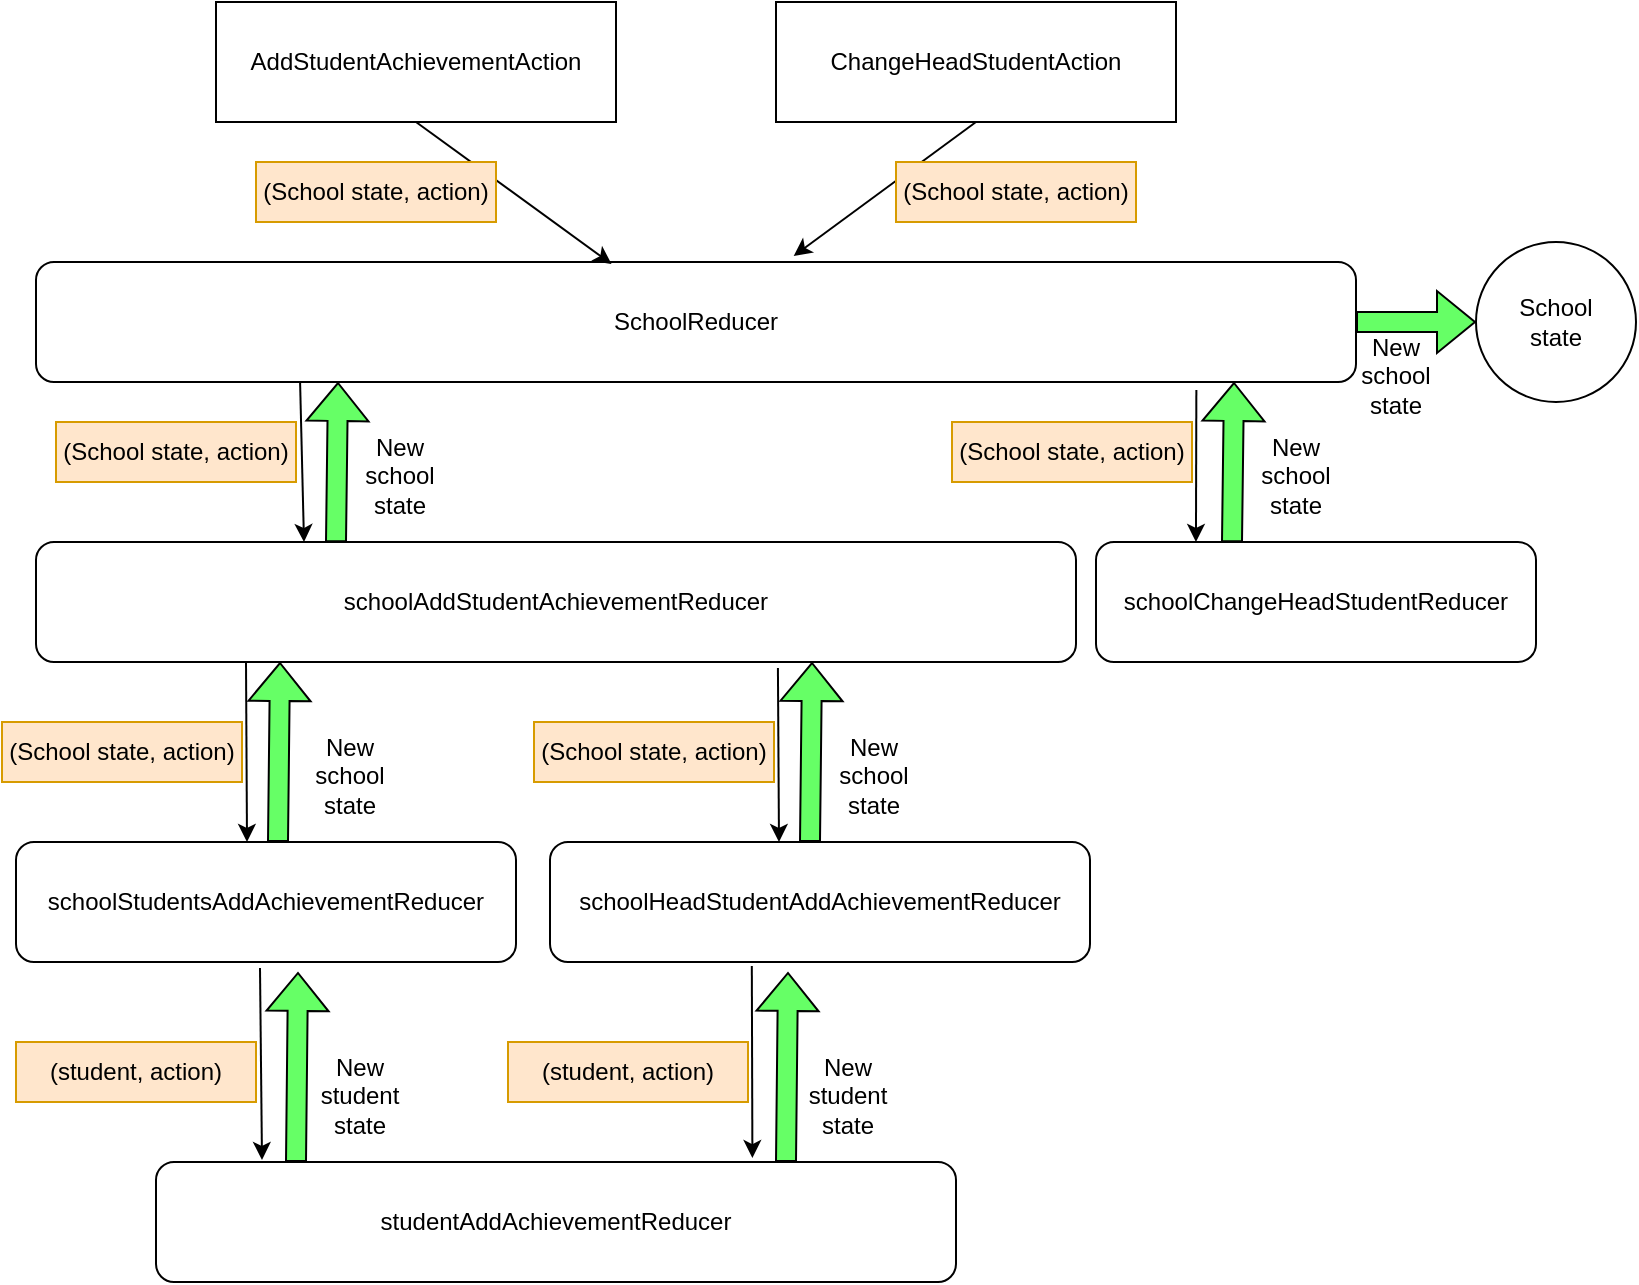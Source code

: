 <mxfile version="16.0.0" type="device"><diagram id="ps7R-D0JVcZGp2e0JeaQ" name="Page-1"><mxGraphModel dx="1102" dy="865" grid="1" gridSize="10" guides="1" tooltips="1" connect="1" arrows="1" fold="1" page="1" pageScale="1" pageWidth="827" pageHeight="1169" math="0" shadow="0"><root><mxCell id="0"/><mxCell id="1" parent="0"/><mxCell id="hPYUTdFUE72_GOHaeVzw-1" value="AddStudentAchievementAction" style="rounded=0;whiteSpace=wrap;html=1;" parent="1" vertex="1"><mxGeometry x="110" y="20" width="200" height="60" as="geometry"/></mxCell><mxCell id="hPYUTdFUE72_GOHaeVzw-2" value="ChangeHeadStudentAction" style="rounded=0;whiteSpace=wrap;html=1;" parent="1" vertex="1"><mxGeometry x="390" y="20" width="200" height="60" as="geometry"/></mxCell><mxCell id="hPYUTdFUE72_GOHaeVzw-3" value="SchoolReducer" style="rounded=1;whiteSpace=wrap;html=1;" parent="1" vertex="1"><mxGeometry x="20" y="150" width="660" height="60" as="geometry"/></mxCell><mxCell id="hPYUTdFUE72_GOHaeVzw-4" value="" style="endArrow=classic;html=1;rounded=0;exitX=0.5;exitY=1;exitDx=0;exitDy=0;entryX=0.436;entryY=0.017;entryDx=0;entryDy=0;entryPerimeter=0;" parent="1" source="hPYUTdFUE72_GOHaeVzw-1" target="hPYUTdFUE72_GOHaeVzw-3" edge="1"><mxGeometry width="50" height="50" relative="1" as="geometry"><mxPoint x="275" y="160" as="sourcePoint"/><mxPoint x="325" y="110" as="targetPoint"/></mxGeometry></mxCell><mxCell id="hPYUTdFUE72_GOHaeVzw-5" value="" style="endArrow=classic;html=1;rounded=0;exitX=0.5;exitY=1;exitDx=0;exitDy=0;entryX=0.574;entryY=-0.05;entryDx=0;entryDy=0;entryPerimeter=0;" parent="1" source="hPYUTdFUE72_GOHaeVzw-2" target="hPYUTdFUE72_GOHaeVzw-3" edge="1"><mxGeometry width="50" height="50" relative="1" as="geometry"><mxPoint x="565" y="180" as="sourcePoint"/><mxPoint x="615" y="130" as="targetPoint"/></mxGeometry></mxCell><mxCell id="hPYUTdFUE72_GOHaeVzw-7" value="schoolAddStudentAchievementReducer" style="rounded=1;whiteSpace=wrap;html=1;" parent="1" vertex="1"><mxGeometry x="20" y="290" width="520" height="60" as="geometry"/></mxCell><mxCell id="hPYUTdFUE72_GOHaeVzw-8" value="schoolChangeHeadStudentReducer" style="rounded=1;whiteSpace=wrap;html=1;" parent="1" vertex="1"><mxGeometry x="550" y="290" width="220" height="60" as="geometry"/></mxCell><mxCell id="hPYUTdFUE72_GOHaeVzw-9" value="schoolHeadStudentAddAchievementReducer" style="rounded=1;whiteSpace=wrap;html=1;" parent="1" vertex="1"><mxGeometry x="277" y="440" width="270" height="60" as="geometry"/></mxCell><mxCell id="hPYUTdFUE72_GOHaeVzw-10" value="schoolStudentsAddAchievementReducer" style="rounded=1;whiteSpace=wrap;html=1;" parent="1" vertex="1"><mxGeometry x="10" y="440" width="250" height="60" as="geometry"/></mxCell><mxCell id="uPmHJJueKN7ImZp7lYt5-1" value="" style="endArrow=classic;html=1;rounded=0;exitX=0.194;exitY=1;exitDx=0;exitDy=0;entryX=0.25;entryY=0;entryDx=0;entryDy=0;startArrow=none;startFill=0;exitPerimeter=0;" edge="1" parent="1"><mxGeometry width="50" height="50" relative="1" as="geometry"><mxPoint x="152.04" y="210" as="sourcePoint"/><mxPoint x="154.0" y="290" as="targetPoint"/></mxGeometry></mxCell><mxCell id="uPmHJJueKN7ImZp7lYt5-2" value="" style="endArrow=classic;html=1;rounded=0;entryX=0.209;entryY=0;entryDx=0;entryDy=0;startArrow=none;startFill=0;entryPerimeter=0;exitX=0.873;exitY=1.067;exitDx=0;exitDy=0;exitPerimeter=0;" edge="1" parent="1"><mxGeometry width="50" height="50" relative="1" as="geometry"><mxPoint x="600.18" y="214.02" as="sourcePoint"/><mxPoint x="599.98" y="290" as="targetPoint"/></mxGeometry></mxCell><mxCell id="uPmHJJueKN7ImZp7lYt5-3" value="" style="endArrow=classic;html=1;rounded=0;entryX=0.25;entryY=0;entryDx=0;entryDy=0;exitX=0.1;exitY=1;exitDx=0;exitDy=0;startArrow=none;startFill=0;exitPerimeter=0;" edge="1" parent="1"><mxGeometry width="50" height="50" relative="1" as="geometry"><mxPoint x="125" y="350" as="sourcePoint"/><mxPoint x="125.5" y="440" as="targetPoint"/></mxGeometry></mxCell><mxCell id="uPmHJJueKN7ImZp7lYt5-5" value="" style="endArrow=classic;html=1;rounded=0;entryX=0.25;entryY=0;entryDx=0;entryDy=0;startArrow=none;startFill=0;exitX=0.623;exitY=1.05;exitDx=0;exitDy=0;exitPerimeter=0;" edge="1" parent="1"><mxGeometry width="50" height="50" relative="1" as="geometry"><mxPoint x="390.96" y="353" as="sourcePoint"/><mxPoint x="391.5" y="440" as="targetPoint"/></mxGeometry></mxCell><mxCell id="uPmHJJueKN7ImZp7lYt5-8" value="School&lt;br&gt;state" style="ellipse;whiteSpace=wrap;html=1;aspect=fixed;" vertex="1" parent="1"><mxGeometry x="740" y="140" width="80" height="80" as="geometry"/></mxCell><mxCell id="uPmHJJueKN7ImZp7lYt5-10" value="studentAddAchievementReducer" style="rounded=1;whiteSpace=wrap;html=1;" vertex="1" parent="1"><mxGeometry x="80" y="600" width="400" height="60" as="geometry"/></mxCell><mxCell id="uPmHJJueKN7ImZp7lYt5-11" value="" style="endArrow=classic;html=1;rounded=0;entryX=0.08;entryY=-0.017;entryDx=0;entryDy=0;exitX=0.404;exitY=1.05;exitDx=0;exitDy=0;startArrow=none;startFill=0;exitPerimeter=0;entryPerimeter=0;" edge="1" parent="1"><mxGeometry width="50" height="50" relative="1" as="geometry"><mxPoint x="132" y="503" as="sourcePoint"/><mxPoint x="133" y="598.98" as="targetPoint"/></mxGeometry></mxCell><mxCell id="uPmHJJueKN7ImZp7lYt5-12" value="" style="endArrow=classic;html=1;rounded=0;exitX=0.133;exitY=1.033;exitDx=0;exitDy=0;startArrow=none;startFill=0;entryX=0.583;entryY=-0.033;entryDx=0;entryDy=0;entryPerimeter=0;exitPerimeter=0;" edge="1" parent="1"><mxGeometry width="50" height="50" relative="1" as="geometry"><mxPoint x="377.91" y="501.98" as="sourcePoint"/><mxPoint x="378.2" y="598.02" as="targetPoint"/></mxGeometry></mxCell><mxCell id="uPmHJJueKN7ImZp7lYt5-13" value="(School state, action)" style="text;html=1;strokeColor=#d79b00;fillColor=#ffe6cc;align=center;verticalAlign=middle;whiteSpace=wrap;rounded=0;" vertex="1" parent="1"><mxGeometry x="130" y="100" width="120" height="30" as="geometry"/></mxCell><mxCell id="uPmHJJueKN7ImZp7lYt5-14" value="(School state, action)" style="text;html=1;strokeColor=#d79b00;fillColor=#ffe6cc;align=center;verticalAlign=middle;whiteSpace=wrap;rounded=0;" vertex="1" parent="1"><mxGeometry x="450" y="100" width="120" height="30" as="geometry"/></mxCell><mxCell id="uPmHJJueKN7ImZp7lYt5-15" value="(School state, action)" style="text;html=1;strokeColor=#d79b00;fillColor=#ffe6cc;align=center;verticalAlign=middle;whiteSpace=wrap;rounded=0;" vertex="1" parent="1"><mxGeometry x="30" y="230" width="120" height="30" as="geometry"/></mxCell><mxCell id="uPmHJJueKN7ImZp7lYt5-16" value="(School state, action)" style="text;html=1;strokeColor=#d79b00;fillColor=#ffe6cc;align=center;verticalAlign=middle;whiteSpace=wrap;rounded=0;" vertex="1" parent="1"><mxGeometry x="478" y="230" width="120" height="30" as="geometry"/></mxCell><mxCell id="uPmHJJueKN7ImZp7lYt5-19" value="(School state, action)" style="text;html=1;strokeColor=#d79b00;fillColor=#ffe6cc;align=center;verticalAlign=middle;whiteSpace=wrap;rounded=0;" vertex="1" parent="1"><mxGeometry x="3" y="380" width="120" height="30" as="geometry"/></mxCell><mxCell id="uPmHJJueKN7ImZp7lYt5-20" value="(School state, action)" style="text;html=1;strokeColor=#d79b00;fillColor=#ffe6cc;align=center;verticalAlign=middle;whiteSpace=wrap;rounded=0;" vertex="1" parent="1"><mxGeometry x="269" y="380" width="120" height="30" as="geometry"/></mxCell><mxCell id="uPmHJJueKN7ImZp7lYt5-21" value="(student, action)" style="text;html=1;strokeColor=#d79b00;fillColor=#ffe6cc;align=center;verticalAlign=middle;whiteSpace=wrap;rounded=0;" vertex="1" parent="1"><mxGeometry x="10" y="540" width="120" height="30" as="geometry"/></mxCell><mxCell id="uPmHJJueKN7ImZp7lYt5-22" value="(student, action)" style="text;html=1;strokeColor=#d79b00;fillColor=#ffe6cc;align=center;verticalAlign=middle;whiteSpace=wrap;rounded=0;" vertex="1" parent="1"><mxGeometry x="256" y="540" width="120" height="30" as="geometry"/></mxCell><mxCell id="uPmHJJueKN7ImZp7lYt5-26" value="" style="shape=flexArrow;endArrow=classic;html=1;rounded=0;exitX=0.19;exitY=-0.033;exitDx=0;exitDy=0;exitPerimeter=0;entryX=0.588;entryY=1.05;entryDx=0;entryDy=0;fillColor=#66FF66;entryPerimeter=0;" edge="1" parent="1"><mxGeometry width="50" height="50" relative="1" as="geometry"><mxPoint x="150" y="600" as="sourcePoint"/><mxPoint x="151" y="504.98" as="targetPoint"/></mxGeometry></mxCell><mxCell id="uPmHJJueKN7ImZp7lYt5-27" value="New student&lt;br&gt;state" style="text;html=1;strokeColor=none;fillColor=none;align=center;verticalAlign=middle;whiteSpace=wrap;rounded=0;" vertex="1" parent="1"><mxGeometry x="152" y="551.98" width="60" height="30" as="geometry"/></mxCell><mxCell id="uPmHJJueKN7ImZp7lYt5-31" value="" style="shape=flexArrow;endArrow=classic;html=1;rounded=0;exitX=0.19;exitY=-0.033;exitDx=0;exitDy=0;exitPerimeter=0;entryX=0.588;entryY=1.05;entryDx=0;entryDy=0;fillColor=#66FF66;entryPerimeter=0;" edge="1" parent="1"><mxGeometry width="50" height="50" relative="1" as="geometry"><mxPoint x="395" y="600" as="sourcePoint"/><mxPoint x="396" y="504.98" as="targetPoint"/></mxGeometry></mxCell><mxCell id="uPmHJJueKN7ImZp7lYt5-32" value="New student&lt;br&gt;state" style="text;html=1;strokeColor=none;fillColor=none;align=center;verticalAlign=middle;whiteSpace=wrap;rounded=0;" vertex="1" parent="1"><mxGeometry x="396" y="551.98" width="60" height="30" as="geometry"/></mxCell><mxCell id="uPmHJJueKN7ImZp7lYt5-33" value="" style="shape=flexArrow;endArrow=classic;html=1;rounded=0;exitX=0.19;exitY=-0.033;exitDx=0;exitDy=0;exitPerimeter=0;fillColor=#66FF66;" edge="1" parent="1"><mxGeometry width="50" height="50" relative="1" as="geometry"><mxPoint x="141" y="440" as="sourcePoint"/><mxPoint x="142" y="350" as="targetPoint"/></mxGeometry></mxCell><mxCell id="uPmHJJueKN7ImZp7lYt5-34" value="New school&lt;br&gt;state" style="text;html=1;strokeColor=none;fillColor=none;align=center;verticalAlign=middle;whiteSpace=wrap;rounded=0;" vertex="1" parent="1"><mxGeometry x="147" y="391.98" width="60" height="30" as="geometry"/></mxCell><mxCell id="uPmHJJueKN7ImZp7lYt5-35" value="" style="shape=flexArrow;endArrow=classic;html=1;rounded=0;exitX=0.19;exitY=-0.033;exitDx=0;exitDy=0;exitPerimeter=0;fillColor=#66FF66;" edge="1" parent="1"><mxGeometry width="50" height="50" relative="1" as="geometry"><mxPoint x="407" y="440" as="sourcePoint"/><mxPoint x="408" y="350" as="targetPoint"/></mxGeometry></mxCell><mxCell id="uPmHJJueKN7ImZp7lYt5-36" value="New school&lt;br&gt;state" style="text;html=1;strokeColor=none;fillColor=none;align=center;verticalAlign=middle;whiteSpace=wrap;rounded=0;" vertex="1" parent="1"><mxGeometry x="409" y="391.98" width="60" height="30" as="geometry"/></mxCell><mxCell id="uPmHJJueKN7ImZp7lYt5-37" value="" style="shape=flexArrow;endArrow=classic;html=1;rounded=0;exitX=0.19;exitY=-0.033;exitDx=0;exitDy=0;exitPerimeter=0;fillColor=#66FF66;" edge="1" parent="1"><mxGeometry width="50" height="50" relative="1" as="geometry"><mxPoint x="170" y="290" as="sourcePoint"/><mxPoint x="171" y="210" as="targetPoint"/></mxGeometry></mxCell><mxCell id="uPmHJJueKN7ImZp7lYt5-38" value="New school&lt;br&gt;state" style="text;html=1;strokeColor=none;fillColor=none;align=center;verticalAlign=middle;whiteSpace=wrap;rounded=0;" vertex="1" parent="1"><mxGeometry x="172" y="241.98" width="60" height="30" as="geometry"/></mxCell><mxCell id="uPmHJJueKN7ImZp7lYt5-39" value="" style="shape=flexArrow;endArrow=classic;html=1;rounded=0;exitX=0.19;exitY=-0.033;exitDx=0;exitDy=0;exitPerimeter=0;fillColor=#66FF66;" edge="1" parent="1"><mxGeometry width="50" height="50" relative="1" as="geometry"><mxPoint x="618" y="290" as="sourcePoint"/><mxPoint x="619" y="210" as="targetPoint"/></mxGeometry></mxCell><mxCell id="uPmHJJueKN7ImZp7lYt5-40" value="New school&lt;br&gt;state" style="text;html=1;strokeColor=none;fillColor=none;align=center;verticalAlign=middle;whiteSpace=wrap;rounded=0;" vertex="1" parent="1"><mxGeometry x="620" y="241.98" width="60" height="30" as="geometry"/></mxCell><mxCell id="uPmHJJueKN7ImZp7lYt5-41" value="" style="shape=flexArrow;endArrow=classic;html=1;rounded=0;exitX=1;exitY=0.5;exitDx=0;exitDy=0;fillColor=#66FF66;entryX=0;entryY=0.5;entryDx=0;entryDy=0;" edge="1" parent="1" source="hPYUTdFUE72_GOHaeVzw-3" target="uPmHJJueKN7ImZp7lYt5-8"><mxGeometry width="50" height="50" relative="1" as="geometry"><mxPoint x="700" y="440" as="sourcePoint"/><mxPoint x="701" y="360" as="targetPoint"/></mxGeometry></mxCell><mxCell id="uPmHJJueKN7ImZp7lYt5-42" value="New school&lt;br&gt;state" style="text;html=1;strokeColor=none;fillColor=none;align=center;verticalAlign=middle;whiteSpace=wrap;rounded=0;" vertex="1" parent="1"><mxGeometry x="670" y="192" width="60" height="30" as="geometry"/></mxCell></root></mxGraphModel></diagram></mxfile>